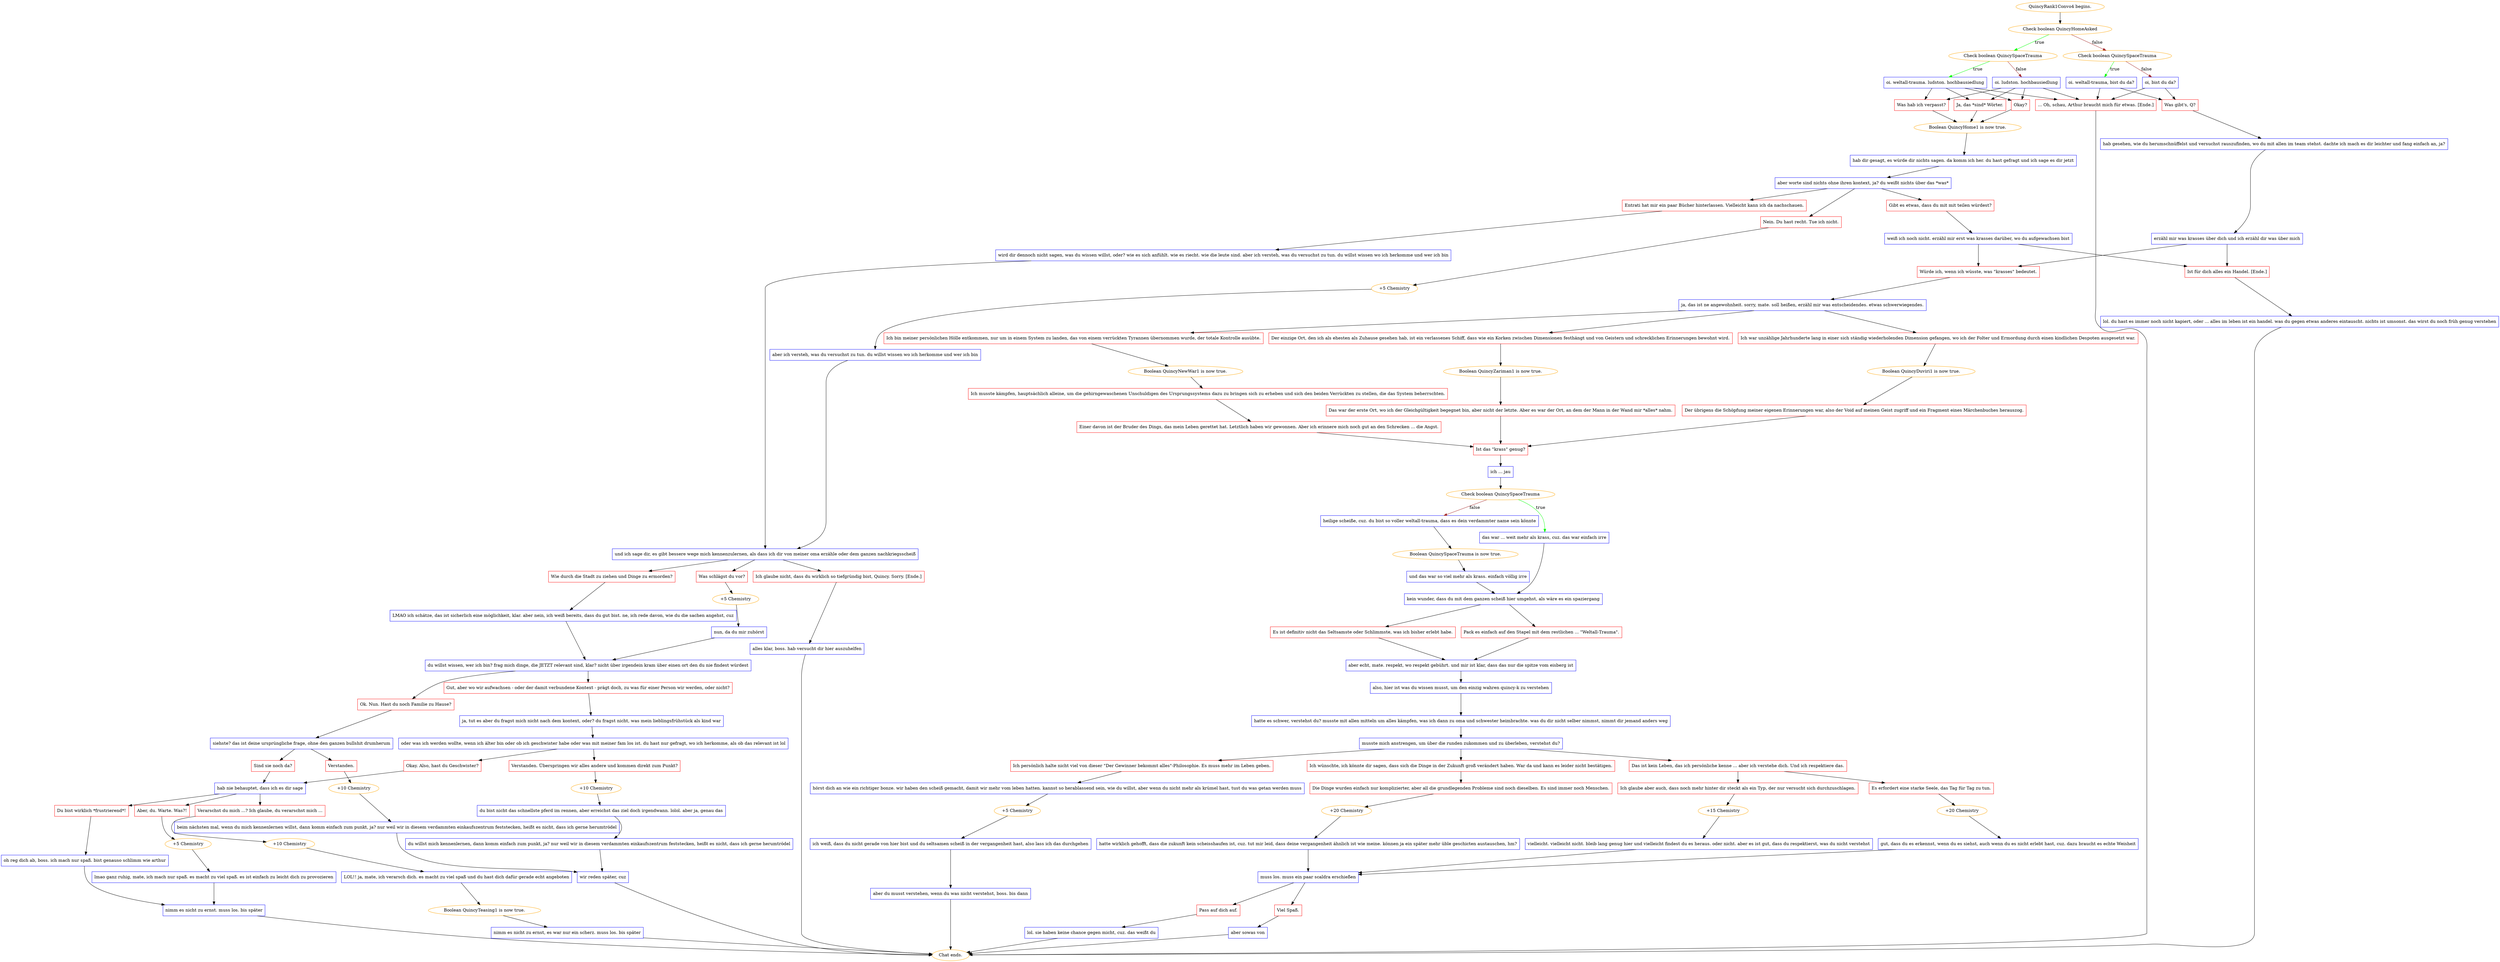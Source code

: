 digraph {
	"QuincyRank1Convo4 begins." [color=orange];
		"QuincyRank1Convo4 begins." -> j1294161024;
	j1294161024 [label="Check boolean QuincyHomeAsked",color=orange];
		j1294161024 -> j1942188630 [label=true,color=green];
		j1294161024 -> j2847950243 [label=false,color=brown];
	j1942188630 [label="Check boolean QuincySpaceTrauma",color=orange];
		j1942188630 -> j730717247 [label=true,color=green];
		j1942188630 -> j4078311509 [label=false,color=brown];
	j2847950243 [label="Check boolean QuincySpaceTrauma",color=orange];
		j2847950243 -> j2437915160 [label=true,color=green];
		j2847950243 -> j4093776234 [label=false,color=brown];
	j730717247 [label="oi. weltall-trauma. ludston. hochbausiedlung",shape=box,color=blue];
		j730717247 -> j485285760;
		j730717247 -> j1326876043;
		j730717247 -> j418567360;
		j730717247 -> j4091602688;
	j4078311509 [label="oi. ludston. hochbausiedlung",shape=box,color=blue];
		j4078311509 -> j485285760;
		j4078311509 -> j1326876043;
		j4078311509 -> j418567360;
		j4078311509 -> j4091602688;
	j2437915160 [label="oi. weltall-trauma, bist du da?",shape=box,color=blue];
		j2437915160 -> j2828261890;
		j2437915160 -> j4091602688;
	j4093776234 [label="oi, bist du da?",shape=box,color=blue];
		j4093776234 -> j2828261890;
		j4093776234 -> j4091602688;
	j485285760 [label="Okay?",shape=box,color=red];
		j485285760 -> j1830148679;
	j1326876043 [label="Ja, das *sind* Wörter.",shape=box,color=red];
		j1326876043 -> j1830148679;
	j418567360 [label="Was hab ich verpasst?",shape=box,color=red];
		j418567360 -> j1830148679;
	j4091602688 [label="... Oh, schau, Arthur braucht mich für etwas. [Ende.]",shape=box,color=red];
		j4091602688 -> "Chat ends.";
	j2828261890 [label="Was gibt's, Q?",shape=box,color=red];
		j2828261890 -> j783102230;
	j1830148679 [label="Boolean QuincyHome1 is now true.",color=orange];
		j1830148679 -> j855350031;
	"Chat ends." [color=orange];
	j783102230 [label="hab gesehen, wie du herumschnüffelst und versuchst rauszufinden, wo du mit allen im team stehst. dachte ich mach es dir leichter und fang einfach an, ja?",shape=box,color=blue];
		j783102230 -> j3199435643;
	j855350031 [label="hab dir gesagt, es würde dir nichts sagen. da komm ich her. du hast gefragt und ich sage es dir jetzt",shape=box,color=blue];
		j855350031 -> j3463945319;
	j3199435643 [label="erzähl mir was krasses über dich und ich erzähl dir was über mich",shape=box,color=blue];
		j3199435643 -> j217068284;
		j3199435643 -> j611710312;
	j3463945319 [label="aber worte sind nichts ohne ihren kontext, ja? du weißt nichts über das *was*",shape=box,color=blue];
		j3463945319 -> j4141062041;
		j3463945319 -> j3390844275;
		j3463945319 -> j1065364918;
	j217068284 [label="Würde ich, wenn ich wüsste, was \"krasses\" bedeutet.",shape=box,color=red];
		j217068284 -> j2439245032;
	j611710312 [label="Ist für dich alles ein Handel. [Ende.]",shape=box,color=red];
		j611710312 -> j1929348613;
	j4141062041 [label="Entrati hat mir ein paar Bücher hinterlassen. Vielleicht kann ich da nachschauen.",shape=box,color=red];
		j4141062041 -> j2381035488;
	j3390844275 [label="Nein. Du hast recht. Tue ich nicht.",shape=box,color=red];
		j3390844275 -> j387513502;
	j1065364918 [label="Gibt es etwas, dass du mit mit teilen würdest?",shape=box,color=red];
		j1065364918 -> j2982920659;
	j2439245032 [label="ja, das ist ne angewohnheit. sorry, mate. soll heißen, erzähl mir was entscheidendes. etwas schwerwiegendes.",shape=box,color=blue];
		j2439245032 -> j903378580;
		j2439245032 -> j815587320;
		j2439245032 -> j1738012023;
	j1929348613 [label="lol. du hast es immer noch nicht kapiert, oder ... alles im leben ist ein handel. was du gegen etwas anderes eintauscht. nichts ist umsonst. das wirst du noch früh genug verstehen",shape=box,color=blue];
		j1929348613 -> "Chat ends.";
	j2381035488 [label="wird dir dennoch nicht sagen, was du wissen willst, oder? wie es sich anfühlt. wie es riecht. wie die leute sind. aber ich versteh, was du versuchst zu tun. du willst wissen wo ich herkomme und wer ich bin",shape=box,color=blue];
		j2381035488 -> j2353407676;
	j387513502 [label="+5 Chemistry",color=orange];
		j387513502 -> j103339406;
	j2982920659 [label="weiß ich noch nicht. erzähl mir erst was krasses darüber, wo du aufgewachsen bist",shape=box,color=blue];
		j2982920659 -> j217068284;
		j2982920659 -> j611710312;
	j903378580 [label="Ich bin meiner persönlichen Hölle entkommen, nur um in einem System zu landen, das von einem verrückten Tyrannen übernommen wurde, der totale Kontrolle ausübte.",shape=box,color=red];
		j903378580 -> j2817936418;
	j815587320 [label="Der einzige Ort, den ich als ehesten als Zuhause gesehen hab, ist ein verlassenes Schiff, dass wie ein Korken zwischen Dimensionen festhängt und von Geistern und schrecklichen Erinnerungen bewohnt wird.",shape=box,color=red];
		j815587320 -> j3385955033;
	j1738012023 [label="Ich war unzählige Jahrhunderte lang in einer sich ständig wiederholenden Dimension gefangen, wo ich der Folter und Ermordung durch einen kindlichen Despoten ausgesetzt war.",shape=box,color=red];
		j1738012023 -> j4277795326;
	j2353407676 [label="und ich sage dir, es gibt bessere wege mich kennenzulernen, als dass ich dir von meiner oma erzähle oder dem ganzen nachkriegsscheiß",shape=box,color=blue];
		j2353407676 -> j619343369;
		j2353407676 -> j1042743327;
		j2353407676 -> j1388231835;
	j103339406 [label="aber ich versteh, was du versuchst zu tun. du willst wissen wo ich herkomme und wer ich bin",shape=box,color=blue];
		j103339406 -> j2353407676;
	j2817936418 [label="Boolean QuincyNewWar1 is now true.",color=orange];
		j2817936418 -> j4272283215;
	j3385955033 [label="Boolean QuincyZariman1 is now true.",color=orange];
		j3385955033 -> j2621577710;
	j4277795326 [label="Boolean QuincyDuviri1 is now true.",color=orange];
		j4277795326 -> j2471600403;
	j619343369 [label="Wie durch die Stadt zu ziehen und Dinge zu ermorden?",shape=box,color=red];
		j619343369 -> j3293617708;
	j1042743327 [label="Was schlägst du vor?",shape=box,color=red];
		j1042743327 -> j2042467995;
	j1388231835 [label="Ich glaube nicht, dass du wirklich so tiefgründig bist, Quincy. Sorry. [Ende.]",shape=box,color=red];
		j1388231835 -> j2239519036;
	j4272283215 [label="Ich musste kämpfen, hauptsächlich alleine, um die gehirngewaschenen Unschuldigen des Ursprungssystems dazu zu bringen sich zu erheben und sich den beiden Verrückten zu stellen, die das System beherrschten.",shape=box,color=red];
		j4272283215 -> j412760890;
	j2621577710 [label="Das war der erste Ort, wo ich der Gleichgültigkeit begegnet bin, aber nicht der letzte. Aber es war der Ort, an dem der Mann in der Wand mir *alles* nahm.",shape=box,color=red];
		j2621577710 -> j623989725;
	j2471600403 [label="Der übrigens die Schöpfung meiner eigenen Erinnerungen war, also der Void auf meinen Geist zugriff und ein Fragment eines Märchenbuches herauszog.",shape=box,color=red];
		j2471600403 -> j623989725;
	j3293617708 [label="LMAO ich schätze, das ist sicherlich eine möglichkeit, klar. aber nein, ich weiß bereits, dass du gut bist. ne, ich rede davon, wie du die sachen angehst, cuz",shape=box,color=blue];
		j3293617708 -> j123964658;
	j2042467995 [label="+5 Chemistry",color=orange];
		j2042467995 -> j1475705168;
	j2239519036 [label="alles klar, boss. hab versucht dir hier auszuhelfen",shape=box,color=blue];
		j2239519036 -> "Chat ends.";
	j412760890 [label="Einer davon ist der Bruder des Dings, das mein Leben gerettet hat. Letztlich haben wir gewonnen. Aber ich erinnere mich noch gut an den Schrecken ... die Angst.",shape=box,color=red];
		j412760890 -> j623989725;
	j623989725 [label="Ist das \"krass\" genug?",shape=box,color=red];
		j623989725 -> j1792499640;
	j123964658 [label="du willst wissen, wer ich bin? frag mich dinge, die JETZT relevant sind, klar? nicht über irgendein kram über einen ort den du nie findest würdest",shape=box,color=blue];
		j123964658 -> j3869384238;
		j123964658 -> j2649827849;
	j1475705168 [label="nun, da du mir zuhörst",shape=box,color=blue];
		j1475705168 -> j123964658;
	j1792499640 [label="ich ... jau",shape=box,color=blue];
		j1792499640 -> j2685777777;
	j3869384238 [label="Gut, aber wo wir aufwachsen - oder der damit verbundene Kontext - prägt doch, zu was für einer Person wir werden, oder nicht?",shape=box,color=red];
		j3869384238 -> j2455172258;
	j2649827849 [label="Ok. Nun. Hast du noch Familie zu Hause?",shape=box,color=red];
		j2649827849 -> j2708426891;
	j2685777777 [label="Check boolean QuincySpaceTrauma",color=orange];
		j2685777777 -> j1925746264 [label=true,color=green];
		j2685777777 -> j2774216814 [label=false,color=brown];
	j2455172258 [label="ja, tut es aber du fragst mich nicht nach dem kontext, oder? du fragst nicht, was mein lieblingsfrühstück als kind war",shape=box,color=blue];
		j2455172258 -> j1128673456;
	j2708426891 [label="siehste? das ist deine ursprüngliche frage, ohne den ganzen bullshit drumherum",shape=box,color=blue];
		j2708426891 -> j2490545086;
		j2708426891 -> j76678;
	j1925746264 [label="das war ... weit mehr als krass, cuz. das war einfach irre",shape=box,color=blue];
		j1925746264 -> j949268014;
	j2774216814 [label="heilige scheiße, cuz. du bist so voller weltall-trauma, dass es dein verdammter name sein könnte",shape=box,color=blue];
		j2774216814 -> j2123563121;
	j1128673456 [label="oder was ich werden wollte, wenn ich älter bin oder ob ich geschwister habe oder was mit meiner fam los ist. du hast nur gefragt, wo ich herkomme, als ob das relevant ist lol",shape=box,color=blue];
		j1128673456 -> j4142797496;
		j1128673456 -> j1184137302;
	j2490545086 [label="Sind sie noch da?",shape=box,color=red];
		j2490545086 -> j2037912447;
	j76678 [label="Verstanden.",shape=box,color=red];
		j76678 -> j246984986;
	j949268014 [label="kein wunder, dass du mit dem ganzen scheiß hier umgehst, als wäre es ein spaziergang",shape=box,color=blue];
		j949268014 -> j3195713306;
		j949268014 -> j1374295985;
	j2123563121 [label="Boolean QuincySpaceTrauma is now true.",color=orange];
		j2123563121 -> j3254336006;
	j4142797496 [label="Verstanden. Überspringen wir alles andere und kommen direkt zum Punkt?",shape=box,color=red];
		j4142797496 -> j3691878028;
	j1184137302 [label="Okay. Also, hast du Geschwister?",shape=box,color=red];
		j1184137302 -> j2037912447;
	j2037912447 [label="hab nie behauptet, dass ich es dir sage",shape=box,color=blue];
		j2037912447 -> j2583820898;
		j2037912447 -> j15740226;
		j2037912447 -> j862386064;
	j246984986 [label="+10 Chemistry",color=orange];
		j246984986 -> j3660940187;
	j3195713306 [label="Es ist definitiv nicht das Seltsamste oder Schlimmste, was ich bisher erlebt habe.",shape=box,color=red];
		j3195713306 -> j89332273;
	j1374295985 [label="Pack es einfach auf den Stapel mit dem restlichen ... \"Weltall-Trauma\".",shape=box,color=red];
		j1374295985 -> j89332273;
	j3254336006 [label="und das war so viel mehr als krass. einfach völlig irre",shape=box,color=blue];
		j3254336006 -> j949268014;
	j3691878028 [label="+10 Chemistry",color=orange];
		j3691878028 -> j295583190;
	j2583820898 [label="Aber, du. Warte. Was?!",shape=box,color=red];
		j2583820898 -> j2727562900;
	j15740226 [label="Verarschst du mich ...? Ich glaube, du verarschst mich ...",shape=box,color=red];
		j15740226 -> j3234866504;
	j862386064 [label="Du bist wirklich *frustrierend*!",shape=box,color=red];
		j862386064 -> j4285431354;
	j3660940187 [label="beim nächsten mal, wenn du mich kennenlernen willst, dann komm einfach zum punkt, ja? nur weil wir in diesem verdammten einkaufszentrum feststecken, heißt es nicht, dass ich gerne herumtrödel",shape=box,color=blue];
		j3660940187 -> j3857629625;
	j89332273 [label="aber echt, mate. respekt, wo respekt gebührt. und mir ist klar, dass das nur die spitze vom eisberg ist",shape=box,color=blue];
		j89332273 -> j1544677917;
	j295583190 [label="du bist nicht das schnellste pferd im rennen, aber erreichst das ziel doch irgendwann. lolol. aber ja, genau das",shape=box,color=blue];
		j295583190 -> j420220812;
	j2727562900 [label="+5 Chemistry",color=orange];
		j2727562900 -> j765167174;
	j3234866504 [label="+10 Chemistry",color=orange];
		j3234866504 -> j4156182388;
	j4285431354 [label="oh reg dich ab, boss. ich mach nur spaß. bist genauso schlimm wie arthur",shape=box,color=blue];
		j4285431354 -> j4053340418;
	j3857629625 [label="wir reden später, cuz",shape=box,color=blue];
		j3857629625 -> "Chat ends.";
	j1544677917 [label="also, hier ist was du wissen musst, um den einzig wahren quincy-k zu verstehen",shape=box,color=blue];
		j1544677917 -> j965772389;
	j420220812 [label="du willst mich kennenlernen, dann komm einfach zum punkt, ja? nur weil wir in diesem verdammten einkaufszentrum feststecken, heißt es nicht, dass ich gerne herumtrödel",shape=box,color=blue];
		j420220812 -> j3857629625;
	j765167174 [label="lmao ganz ruhig, mate, ich mach nur spaß. es macht zu viel spaß. es ist einfach zu leicht dich zu provozieren",shape=box,color=blue];
		j765167174 -> j4053340418;
	j4156182388 [label="LOL!! ja, mate, ich verarsch dich. es macht zu viel spaß und du hast dich dafür gerade echt angeboten",shape=box,color=blue];
		j4156182388 -> j794323350;
	j4053340418 [label="nimm es nicht zu ernst. muss los. bis später",shape=box,color=blue];
		j4053340418 -> "Chat ends.";
	j965772389 [label="hatte es schwer, verstehst du? musste mit allen mitteln um alles kämpfen, was ich dann zu oma und schwester heimbrachte. was du dir nicht selber nimmst, nimmt dir jemand anders weg",shape=box,color=blue];
		j965772389 -> j1551903390;
	j794323350 [label="Boolean QuincyTeasing1 is now true.",color=orange];
		j794323350 -> j3519156362;
	j1551903390 [label="musste mich anstrengen, um über die runden zukommen und zu überleben, verstehst du?",shape=box,color=blue];
		j1551903390 -> j1923225156;
		j1551903390 -> j1533770998;
		j1551903390 -> j2407391721;
	j3519156362 [label="nimm es nicht zu ernst, es war nur ein scherz. muss los. bis später",shape=box,color=blue];
		j3519156362 -> "Chat ends.";
	j1923225156 [label="Ich wünschte, ich könnte dir sagen, dass sich die Dinge in der Zukunft groß verändert haben. War da und kann es leider nicht bestätigen.",shape=box,color=red];
		j1923225156 -> j588327559;
	j1533770998 [label="Das ist kein Leben, das ich persönliche kenne ... aber ich verstehe dich. Und ich respektiere das.",shape=box,color=red];
		j1533770998 -> j1360712875;
		j1533770998 -> j3697276787;
	j2407391721 [label="Ich persönlich halte nicht viel von dieser \"Der Gewinner bekommt alles\"-Philosophie. Es muss mehr im Leben geben.",shape=box,color=red];
		j2407391721 -> j2931218355;
	j588327559 [label="Die Dinge wurden einfach nur komplizierter, aber all die grundlegenden Probleme sind noch dieselben. Es sind immer noch Menschen.",shape=box,color=red];
		j588327559 -> j4155123022;
	j1360712875 [label="Ich glaube aber auch, dass noch mehr hinter dir steckt als ein Typ, der nur versucht sich durchzuschlagen.",shape=box,color=red];
		j1360712875 -> j91719548;
	j3697276787 [label="Es erfordert eine starke Seele, das Tag für Tag zu tun.",shape=box,color=red];
		j3697276787 -> j758408097;
	j2931218355 [label="hörst dich an wie ein richtiger bonze. wir haben den scheiß gemacht, damit wir mehr vom leben hatten. kannst so herablassend sein, wie du willst, aber wenn du nicht mehr als krümel hast, tust du was getan werden muss",shape=box,color=blue];
		j2931218355 -> j355898375;
	j4155123022 [label="+20 Chemistry",color=orange];
		j4155123022 -> j4079913922;
	j91719548 [label="+15 Chemistry",color=orange];
		j91719548 -> j841515412;
	j758408097 [label="+20 Chemistry",color=orange];
		j758408097 -> j1087555193;
	j355898375 [label="+5 Chemistry",color=orange];
		j355898375 -> j2076574568;
	j4079913922 [label="hatte wirklich gehofft, dass die zukunft kein scheisshaufen ist, cuz. tut mir leid, dass deine vergangenheit ähnlich ist wie meine. können ja ein später mehr üble geschicten austauschen, hm?",shape=box,color=blue];
		j4079913922 -> j2566340972;
	j841515412 [label="vielleicht. vielleicht nicht. bleib lang genug hier und vielleicht findest du es heraus. oder nicht. aber es ist gut, dass du respektierst, was du nicht verstehst",shape=box,color=blue];
		j841515412 -> j2566340972;
	j1087555193 [label="gut, dass du es erkennst, wenn du es siehst, auch wenn du es nicht erlebt hast, cuz. dazu braucht es echte Weisheit",shape=box,color=blue];
		j1087555193 -> j2566340972;
	j2076574568 [label="ich weiß, dass du nicht gerade von hier bist und du seltsamen scheiß in der vergangenheit hast, also lass ich das durchgehen",shape=box,color=blue];
		j2076574568 -> j1429534329;
	j2566340972 [label="muss los. muss ein paar scaldra erschießen",shape=box,color=blue];
		j2566340972 -> j1493936005;
		j2566340972 -> j606806407;
	j1429534329 [label="aber du musst verstehen, wenn du was nicht verstehst, boss. bis dann",shape=box,color=blue];
		j1429534329 -> "Chat ends.";
	j1493936005 [label="Viel Spaß.",shape=box,color=red];
		j1493936005 -> j2302884492;
	j606806407 [label="Pass auf dich auf.",shape=box,color=red];
		j606806407 -> j298931141;
	j2302884492 [label="aber sowas von",shape=box,color=blue];
		j2302884492 -> "Chat ends.";
	j298931141 [label="lol. sie haben keine chance gegen micht, cuz. das weißt du",shape=box,color=blue];
		j298931141 -> "Chat ends.";
}